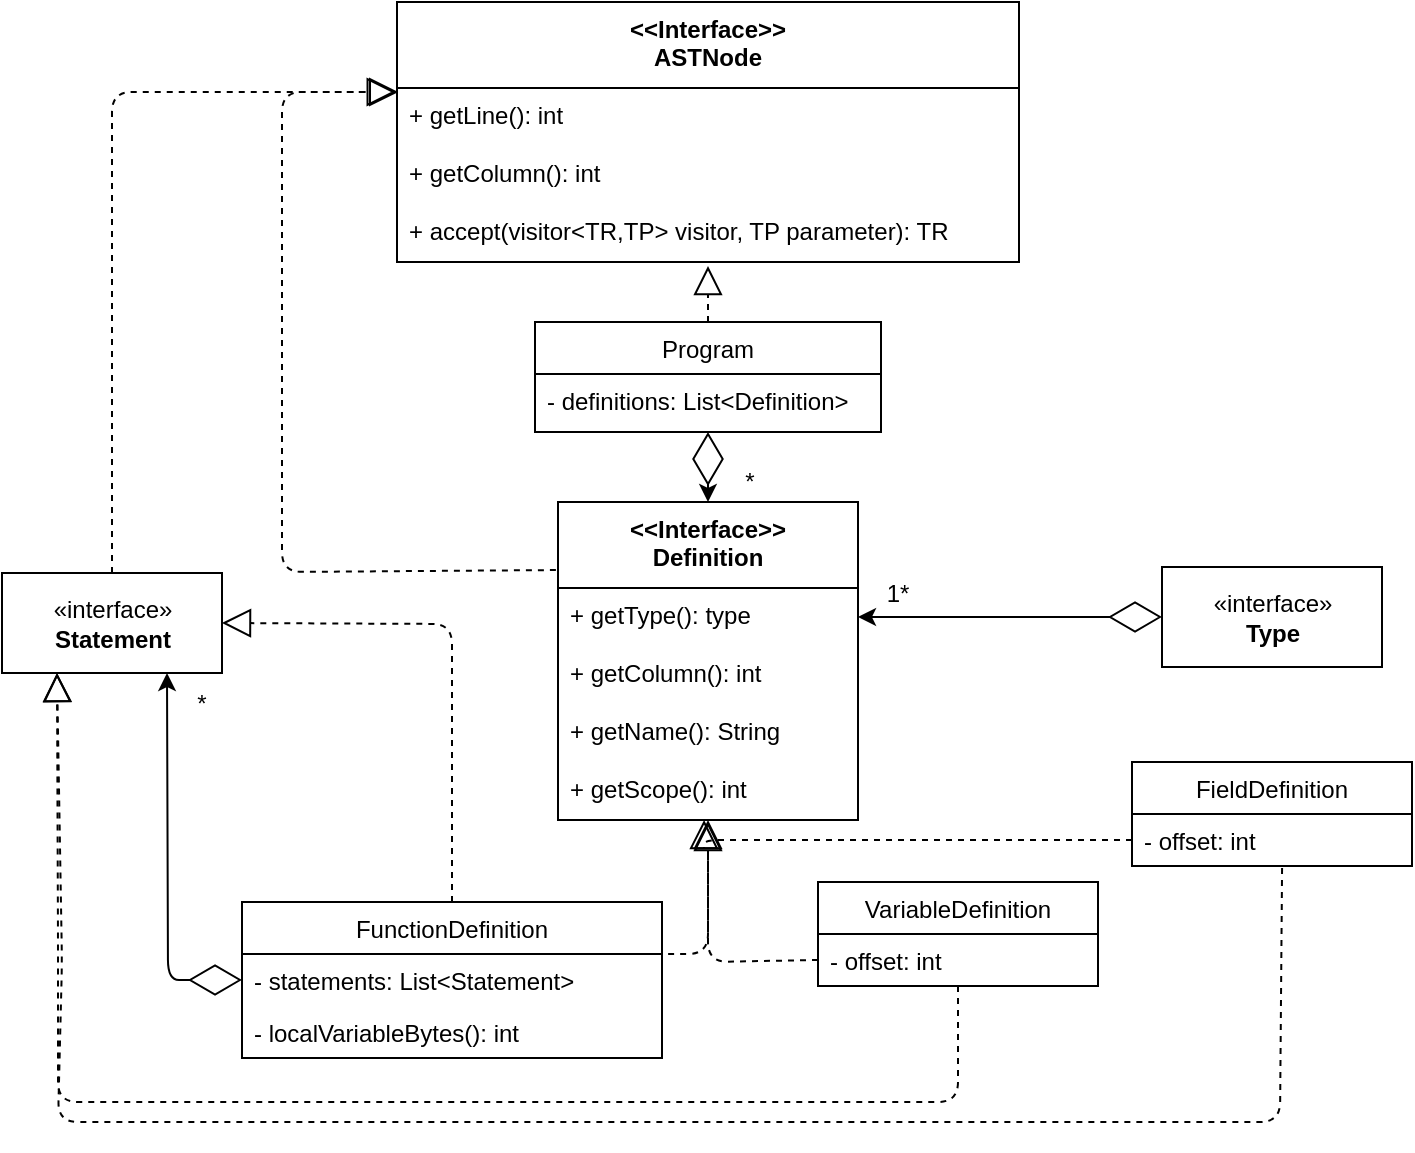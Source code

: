 <mxfile version="12.8.8" type="device"><diagram id="EcUI0bQm-xvtwzDECQA5" name="Page-1"><mxGraphModel dx="1422" dy="745" grid="1" gridSize="10" guides="1" tooltips="1" connect="1" arrows="1" fold="1" page="1" pageScale="1" pageWidth="827" pageHeight="1169" math="0" shadow="0"><root><mxCell id="0"/><mxCell id="1" parent="0"/><mxCell id="bJrIdfPxpyCnjBH0rerM-9" value="«interface»&lt;br&gt;&lt;b&gt;Type&lt;/b&gt;" style="html=1;" parent="1" vertex="1"><mxGeometry x="640" y="292.5" width="110" height="50" as="geometry"/></mxCell><mxCell id="bJrIdfPxpyCnjBH0rerM-10" value="" style="endArrow=diamondThin;endFill=0;endSize=24;html=1;entryX=0;entryY=0.5;entryDx=0;entryDy=0;startArrow=classic;startFill=1;exitX=1;exitY=0.5;exitDx=0;exitDy=0;" parent="1" source="bJrIdfPxpyCnjBH0rerM-8" target="bJrIdfPxpyCnjBH0rerM-9" edge="1"><mxGeometry width="160" relative="1" as="geometry"><mxPoint x="340" y="310" as="sourcePoint"/><mxPoint x="500" y="310" as="targetPoint"/></mxGeometry></mxCell><mxCell id="bJrIdfPxpyCnjBH0rerM-11" value="1*" style="text;html=1;strokeColor=none;fillColor=none;align=center;verticalAlign=middle;whiteSpace=wrap;rounded=0;" parent="1" vertex="1"><mxGeometry x="488" y="295.5" width="40" height="20" as="geometry"/></mxCell><mxCell id="bJrIdfPxpyCnjBH0rerM-14" value="" style="endArrow=block;dashed=1;endFill=0;endSize=12;html=1;exitX=0.986;exitY=0;exitDx=0;exitDy=0;exitPerimeter=0;" parent="1" source="bJrIdfPxpyCnjBH0rerM-33" edge="1"><mxGeometry width="160" relative="1" as="geometry"><mxPoint x="220" y="480" as="sourcePoint"/><mxPoint x="413" y="420" as="targetPoint"/><Array as="points"><mxPoint x="413" y="486"/></Array></mxGeometry></mxCell><mxCell id="bJrIdfPxpyCnjBH0rerM-15" value="" style="endArrow=block;dashed=1;endFill=0;endSize=12;html=1;exitX=0;exitY=0.5;exitDx=0;exitDy=0;" parent="1" source="bJrIdfPxpyCnjBH0rerM-30" target="5Z85F2HyX0AS4zhW6gmH-5" edge="1"><mxGeometry width="160" relative="1" as="geometry"><mxPoint x="220" y="480" as="sourcePoint"/><mxPoint x="410" y="380" as="targetPoint"/><Array as="points"><mxPoint x="413" y="490"/></Array></mxGeometry></mxCell><mxCell id="bJrIdfPxpyCnjBH0rerM-17" value="" style="endArrow=diamondThin;endFill=0;endSize=24;html=1;entryX=0.5;entryY=1;entryDx=0;entryDy=0;exitX=0.5;exitY=0;exitDx=0;exitDy=0;startArrow=classic;startFill=1;" parent="1" source="bJrIdfPxpyCnjBH0rerM-4" target="bJrIdfPxpyCnjBH0rerM-16" edge="1"><mxGeometry width="160" relative="1" as="geometry"><mxPoint x="260" y="230" as="sourcePoint"/><mxPoint x="420" y="230" as="targetPoint"/></mxGeometry></mxCell><mxCell id="bJrIdfPxpyCnjBH0rerM-18" value="*" style="text;html=1;strokeColor=none;fillColor=none;align=center;verticalAlign=middle;whiteSpace=wrap;rounded=0;" parent="1" vertex="1"><mxGeometry x="414" y="240" width="40" height="20" as="geometry"/></mxCell><mxCell id="bJrIdfPxpyCnjBH0rerM-23" value="" style="endArrow=block;dashed=1;endFill=0;endSize=12;html=1;exitX=0.5;exitY=0;exitDx=0;exitDy=0;entryX=0.5;entryY=1.069;entryDx=0;entryDy=0;entryPerimeter=0;" parent="1" source="bJrIdfPxpyCnjBH0rerM-16" target="5Z85F2HyX0AS4zhW6gmH-2" edge="1"><mxGeometry width="160" relative="1" as="geometry"><mxPoint x="130" y="150" as="sourcePoint"/><mxPoint x="290" y="150" as="targetPoint"/></mxGeometry></mxCell><mxCell id="bJrIdfPxpyCnjBH0rerM-24" value="" style="endArrow=block;dashed=1;endFill=0;endSize=12;html=1;exitX=-0.007;exitY=0.214;exitDx=0;exitDy=0;entryX=0.002;entryY=0.069;entryDx=0;entryDy=0;entryPerimeter=0;exitPerimeter=0;" parent="1" source="bJrIdfPxpyCnjBH0rerM-4" target="bJrIdfPxpyCnjBH0rerM-20" edge="1"><mxGeometry width="160" relative="1" as="geometry"><mxPoint x="150" y="305.26" as="sourcePoint"/><mxPoint x="230" y="58" as="targetPoint"/><Array as="points"><mxPoint x="200" y="295"/><mxPoint x="200" y="55"/></Array></mxGeometry></mxCell><mxCell id="bJrIdfPxpyCnjBH0rerM-25" value="«interface»&lt;br&gt;&lt;b&gt;Statement&lt;/b&gt;" style="html=1;" parent="1" vertex="1"><mxGeometry x="60" y="295.5" width="110" height="50" as="geometry"/></mxCell><mxCell id="bJrIdfPxpyCnjBH0rerM-26" value="" style="endArrow=block;dashed=1;endFill=0;endSize=12;html=1;exitX=0.5;exitY=0;exitDx=0;exitDy=0;entryX=-0.002;entryY=0.069;entryDx=0;entryDy=0;entryPerimeter=0;" parent="1" source="bJrIdfPxpyCnjBH0rerM-25" target="bJrIdfPxpyCnjBH0rerM-20" edge="1"><mxGeometry width="160" relative="1" as="geometry"><mxPoint x="60" y="480" as="sourcePoint"/><mxPoint x="230" y="58" as="targetPoint"/><Array as="points"><mxPoint x="115" y="55"/></Array></mxGeometry></mxCell><mxCell id="bJrIdfPxpyCnjBH0rerM-27" value="" style="endArrow=diamondThin;endFill=0;endSize=24;html=1;entryX=0;entryY=0.5;entryDx=0;entryDy=0;exitX=0.75;exitY=1;exitDx=0;exitDy=0;startArrow=classic;startFill=1;" parent="1" source="bJrIdfPxpyCnjBH0rerM-25" target="bJrIdfPxpyCnjBH0rerM-12" edge="1"><mxGeometry width="160" relative="1" as="geometry"><mxPoint x="60" y="480" as="sourcePoint"/><mxPoint x="220" y="480" as="targetPoint"/><Array as="points"><mxPoint x="143" y="499"/></Array></mxGeometry></mxCell><mxCell id="bJrIdfPxpyCnjBH0rerM-28" value="*" style="text;html=1;strokeColor=none;fillColor=none;align=center;verticalAlign=middle;whiteSpace=wrap;rounded=0;" parent="1" vertex="1"><mxGeometry x="150" y="351" width="20" height="20" as="geometry"/></mxCell><mxCell id="bJrIdfPxpyCnjBH0rerM-29" value="" style="endArrow=block;dashed=1;endFill=0;endSize=12;html=1;exitX=0.5;exitY=1;exitDx=0;exitDy=0;entryX=0.25;entryY=1;entryDx=0;entryDy=0;" parent="1" source="bJrIdfPxpyCnjBH0rerM-13" target="bJrIdfPxpyCnjBH0rerM-25" edge="1"><mxGeometry width="160" relative="1" as="geometry"><mxPoint x="60" y="480" as="sourcePoint"/><mxPoint x="220" y="480" as="targetPoint"/><Array as="points"><mxPoint x="538" y="560"/><mxPoint x="320" y="560"/><mxPoint x="88" y="560"/><mxPoint x="88" y="480"/></Array></mxGeometry></mxCell><mxCell id="bJrIdfPxpyCnjBH0rerM-34" value="" style="endArrow=block;dashed=1;endFill=0;endSize=12;html=1;exitX=0.5;exitY=0;exitDx=0;exitDy=0;entryX=1;entryY=0.5;entryDx=0;entryDy=0;" parent="1" source="bJrIdfPxpyCnjBH0rerM-12" target="bJrIdfPxpyCnjBH0rerM-25" edge="1"><mxGeometry width="160" relative="1" as="geometry"><mxPoint x="60" y="510" as="sourcePoint"/><mxPoint x="220" y="510" as="targetPoint"/><Array as="points"><mxPoint x="285" y="321"/></Array></mxGeometry></mxCell><mxCell id="bJrIdfPxpyCnjBH0rerM-19" value="&lt;&lt;Interface&gt;&gt;&#10;ASTNode&#10;" style="swimlane;fontStyle=1;align=center;verticalAlign=top;childLayout=stackLayout;horizontal=1;startSize=43;horizontalStack=0;resizeParent=1;resizeParentMax=0;resizeLast=0;collapsible=1;marginBottom=0;" parent="1" vertex="1"><mxGeometry x="257.5" y="10" width="311" height="130" as="geometry"/></mxCell><mxCell id="bJrIdfPxpyCnjBH0rerM-20" value="+ getLine(): int" style="text;strokeColor=none;fillColor=none;align=left;verticalAlign=top;spacingLeft=4;spacingRight=4;overflow=hidden;rotatable=0;points=[[0,0.5],[1,0.5]];portConstraint=eastwest;" parent="bJrIdfPxpyCnjBH0rerM-19" vertex="1"><mxGeometry y="43" width="311" height="29" as="geometry"/></mxCell><mxCell id="bJrIdfPxpyCnjBH0rerM-21" value="+ getColumn(): int" style="text;strokeColor=none;fillColor=none;align=left;verticalAlign=top;spacingLeft=4;spacingRight=4;overflow=hidden;rotatable=0;points=[[0,0.5],[1,0.5]];portConstraint=eastwest;" parent="bJrIdfPxpyCnjBH0rerM-19" vertex="1"><mxGeometry y="72" width="311" height="29" as="geometry"/></mxCell><mxCell id="5Z85F2HyX0AS4zhW6gmH-2" value="+ accept(visitor&lt;TR,TP&gt; visitor, TP parameter): TR" style="text;strokeColor=none;fillColor=none;align=left;verticalAlign=top;spacingLeft=4;spacingRight=4;overflow=hidden;rotatable=0;points=[[0,0.5],[1,0.5]];portConstraint=eastwest;" parent="bJrIdfPxpyCnjBH0rerM-19" vertex="1"><mxGeometry y="101" width="311" height="29" as="geometry"/></mxCell><mxCell id="bJrIdfPxpyCnjBH0rerM-4" value="&lt;&lt;Interface&gt;&gt;&#10;Definition&#10;" style="swimlane;fontStyle=1;align=center;verticalAlign=top;childLayout=stackLayout;horizontal=1;startSize=43;horizontalStack=0;resizeParent=1;resizeParentMax=0;resizeLast=0;collapsible=1;marginBottom=0;" parent="1" vertex="1"><mxGeometry x="338" y="260" width="150" height="159" as="geometry"/></mxCell><mxCell id="bJrIdfPxpyCnjBH0rerM-8" value="+ getType(): type" style="text;strokeColor=none;fillColor=none;align=left;verticalAlign=top;spacingLeft=4;spacingRight=4;overflow=hidden;rotatable=0;points=[[0,0.5],[1,0.5]];portConstraint=eastwest;" parent="bJrIdfPxpyCnjBH0rerM-4" vertex="1"><mxGeometry y="43" width="150" height="29" as="geometry"/></mxCell><mxCell id="5Z85F2HyX0AS4zhW6gmH-3" value="+ getColumn(): int" style="text;strokeColor=none;fillColor=none;align=left;verticalAlign=top;spacingLeft=4;spacingRight=4;overflow=hidden;rotatable=0;points=[[0,0.5],[1,0.5]];portConstraint=eastwest;" parent="bJrIdfPxpyCnjBH0rerM-4" vertex="1"><mxGeometry y="72" width="150" height="29" as="geometry"/></mxCell><mxCell id="bJrIdfPxpyCnjBH0rerM-7" value="+ getName(): String" style="text;strokeColor=none;fillColor=none;align=left;verticalAlign=top;spacingLeft=4;spacingRight=4;overflow=hidden;rotatable=0;points=[[0,0.5],[1,0.5]];portConstraint=eastwest;" parent="bJrIdfPxpyCnjBH0rerM-4" vertex="1"><mxGeometry y="101" width="150" height="29" as="geometry"/></mxCell><mxCell id="5Z85F2HyX0AS4zhW6gmH-5" value="+ getScope(): int" style="text;strokeColor=none;fillColor=none;align=left;verticalAlign=top;spacingLeft=4;spacingRight=4;overflow=hidden;rotatable=0;points=[[0,0.5],[1,0.5]];portConstraint=eastwest;" parent="bJrIdfPxpyCnjBH0rerM-4" vertex="1"><mxGeometry y="130" width="150" height="29" as="geometry"/></mxCell><mxCell id="bJrIdfPxpyCnjBH0rerM-12" value="FunctionDefinition" style="swimlane;fontStyle=0;childLayout=stackLayout;horizontal=1;startSize=26;fillColor=none;horizontalStack=0;resizeParent=1;resizeParentMax=0;resizeLast=0;collapsible=1;marginBottom=0;" parent="1" vertex="1"><mxGeometry x="180" y="460" width="210" height="78" as="geometry"/></mxCell><mxCell id="bJrIdfPxpyCnjBH0rerM-33" value="- statements: List&lt;Statement&gt;" style="text;strokeColor=none;fillColor=none;align=left;verticalAlign=top;spacingLeft=4;spacingRight=4;overflow=hidden;rotatable=0;points=[[0,0.5],[1,0.5]];portConstraint=eastwest;" parent="bJrIdfPxpyCnjBH0rerM-12" vertex="1"><mxGeometry y="26" width="210" height="26" as="geometry"/></mxCell><mxCell id="5Z85F2HyX0AS4zhW6gmH-11" value="- localVariableBytes(): int" style="text;strokeColor=none;fillColor=none;align=left;verticalAlign=top;spacingLeft=4;spacingRight=4;overflow=hidden;rotatable=0;points=[[0,0.5],[1,0.5]];portConstraint=eastwest;" parent="bJrIdfPxpyCnjBH0rerM-12" vertex="1"><mxGeometry y="52" width="210" height="26" as="geometry"/></mxCell><mxCell id="bJrIdfPxpyCnjBH0rerM-13" value="VariableDefinition" style="swimlane;fontStyle=0;childLayout=stackLayout;horizontal=1;startSize=26;fillColor=none;horizontalStack=0;resizeParent=1;resizeParentMax=0;resizeLast=0;collapsible=1;marginBottom=0;" parent="1" vertex="1"><mxGeometry x="468" y="450" width="140" height="52" as="geometry"/></mxCell><mxCell id="bJrIdfPxpyCnjBH0rerM-30" value="- offset: int" style="text;strokeColor=none;fillColor=none;align=left;verticalAlign=top;spacingLeft=4;spacingRight=4;overflow=hidden;rotatable=0;points=[[0,0.5],[1,0.5]];portConstraint=eastwest;" parent="bJrIdfPxpyCnjBH0rerM-13" vertex="1"><mxGeometry y="26" width="140" height="26" as="geometry"/></mxCell><mxCell id="5Z85F2HyX0AS4zhW6gmH-6" value="FieldDefinition" style="swimlane;fontStyle=0;childLayout=stackLayout;horizontal=1;startSize=26;fillColor=none;horizontalStack=0;resizeParent=1;resizeParentMax=0;resizeLast=0;collapsible=1;marginBottom=0;" parent="1" vertex="1"><mxGeometry x="625" y="390" width="140" height="52" as="geometry"/></mxCell><mxCell id="5Z85F2HyX0AS4zhW6gmH-7" value="- offset: int" style="text;strokeColor=none;fillColor=none;align=left;verticalAlign=top;spacingLeft=4;spacingRight=4;overflow=hidden;rotatable=0;points=[[0,0.5],[1,0.5]];portConstraint=eastwest;" parent="5Z85F2HyX0AS4zhW6gmH-6" vertex="1"><mxGeometry y="26" width="140" height="26" as="geometry"/></mxCell><mxCell id="5Z85F2HyX0AS4zhW6gmH-9" value="" style="endArrow=block;dashed=1;endFill=0;endSize=12;html=1;exitX=0;exitY=0.5;exitDx=0;exitDy=0;entryX=0.487;entryY=1;entryDx=0;entryDy=0;entryPerimeter=0;" parent="1" source="5Z85F2HyX0AS4zhW6gmH-7" target="5Z85F2HyX0AS4zhW6gmH-5" edge="1"><mxGeometry width="160" relative="1" as="geometry"><mxPoint x="478" y="499" as="sourcePoint"/><mxPoint x="423" y="429" as="targetPoint"/><Array as="points"><mxPoint x="411" y="429"/></Array></mxGeometry></mxCell><mxCell id="5Z85F2HyX0AS4zhW6gmH-10" value="" style="endArrow=block;dashed=1;endFill=0;endSize=12;html=1;entryX=0.25;entryY=1;entryDx=0;entryDy=0;exitX=0.536;exitY=1.038;exitDx=0;exitDy=0;exitPerimeter=0;" parent="1" source="5Z85F2HyX0AS4zhW6gmH-7" target="bJrIdfPxpyCnjBH0rerM-25" edge="1"><mxGeometry width="160" relative="1" as="geometry"><mxPoint x="699.06" y="468.988" as="sourcePoint"/><mxPoint x="90" y="350" as="targetPoint"/><Array as="points"><mxPoint x="699" y="570"/><mxPoint x="330" y="570"/><mxPoint x="88" y="570"/><mxPoint x="90" y="490"/></Array></mxGeometry></mxCell><mxCell id="bJrIdfPxpyCnjBH0rerM-16" value="Program" style="swimlane;fontStyle=0;childLayout=stackLayout;horizontal=1;startSize=26;fillColor=none;horizontalStack=0;resizeParent=1;resizeParentMax=0;resizeLast=0;collapsible=1;marginBottom=0;" parent="1" vertex="1"><mxGeometry x="326.5" y="170" width="173" height="55" as="geometry"/></mxCell><mxCell id="5Z85F2HyX0AS4zhW6gmH-1" value="- definitions: List&lt;Definition&gt;" style="text;strokeColor=none;fillColor=none;align=left;verticalAlign=top;spacingLeft=4;spacingRight=4;overflow=hidden;rotatable=0;points=[[0,0.5],[1,0.5]];portConstraint=eastwest;" parent="bJrIdfPxpyCnjBH0rerM-16" vertex="1"><mxGeometry y="26" width="173" height="29" as="geometry"/></mxCell></root></mxGraphModel></diagram></mxfile>